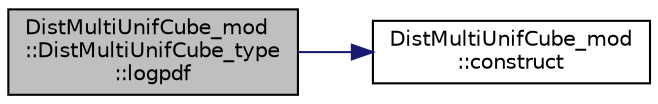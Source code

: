 digraph "DistMultiUnifCube_mod::DistMultiUnifCube_type::logpdf"
{
 // LATEX_PDF_SIZE
  edge [fontname="Helvetica",fontsize="10",labelfontname="Helvetica",labelfontsize="10"];
  node [fontname="Helvetica",fontsize="10",shape=record];
  rankdir="LR";
  Node1 [label="DistMultiUnifCube_mod\l::DistMultiUnifCube_type\l::logpdf",height=0.2,width=0.4,color="black", fillcolor="grey75", style="filled", fontcolor="black",tooltip=" "];
  Node1 -> Node2 [color="midnightblue",fontsize="10",style="solid",fontname="Helvetica"];
  Node2 [label="DistMultiUnifCube_mod\l::construct",height=0.2,width=0.4,color="black", fillcolor="white", style="filled",URL="$namespaceDistMultiUnifCube__mod.html#a4f7167780abecb6bd4316f8beed8d332",tooltip="Construct an object of type DistMultiUnifCube_type containing the properties of the specified MultiVa..."];
}
